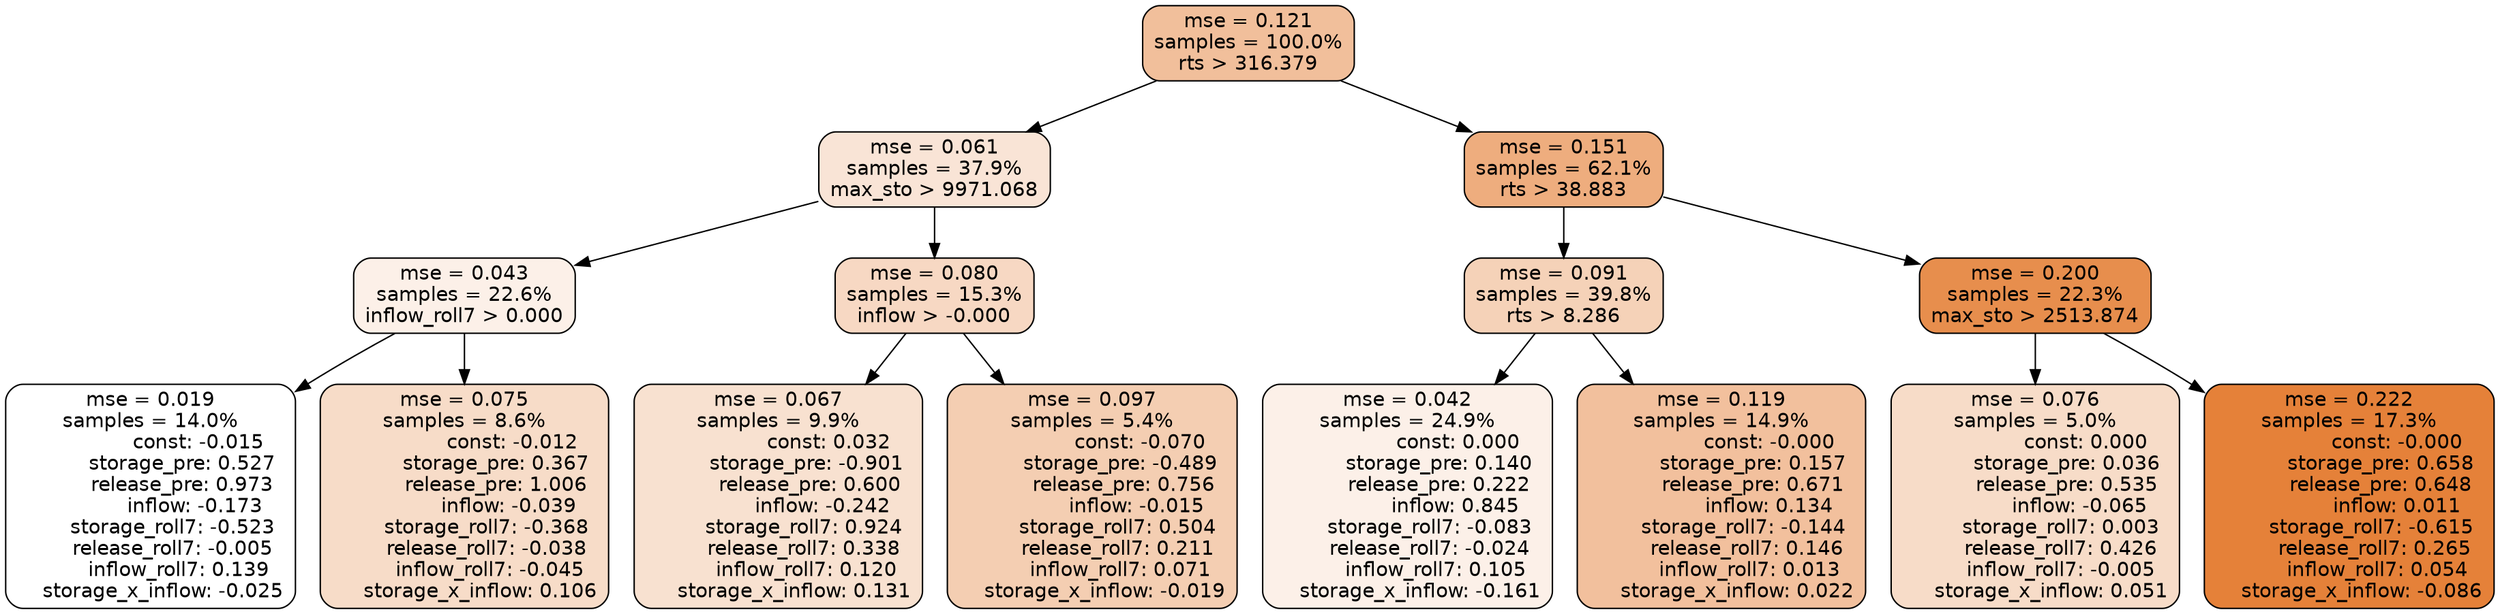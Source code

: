 digraph tree {
node [shape=rectangle, style="filled, rounded", color="black", fontname=helvetica] ;
edge [fontname=helvetica] ;
	"0" [label="mse = 0.121
samples = 100.0%
rts > 316.379", fillcolor="#f1bf9b"]
	"8" [label="mse = 0.061
samples = 37.9%
max_sto > 9971.068", fillcolor="#f9e4d6"]
	"1" [label="mse = 0.151
samples = 62.1%
rts > 38.883", fillcolor="#eead7e"]
	"9" [label="mse = 0.043
samples = 22.6%
inflow_roll7 > 0.000", fillcolor="#fcf0e8"]
	"12" [label="mse = 0.080
samples = 15.3%
inflow > -0.000", fillcolor="#f7d8c3"]
	"2" [label="mse = 0.091
samples = 39.8%
rts > 8.286", fillcolor="#f5d2b8"]
	"5" [label="mse = 0.200
samples = 22.3%
max_sto > 2513.874", fillcolor="#e78e4d"]
	"10" [label="mse = 0.019
samples = 14.0%
               const: -0.015
          storage_pre: 0.527
          release_pre: 0.973
              inflow: -0.173
       storage_roll7: -0.523
       release_roll7: -0.005
         inflow_roll7: 0.139
    storage_x_inflow: -0.025", fillcolor="#ffffff"]
	"11" [label="mse = 0.075
samples = 8.6%
               const: -0.012
          storage_pre: 0.367
          release_pre: 1.006
              inflow: -0.039
       storage_roll7: -0.368
       release_roll7: -0.038
        inflow_roll7: -0.045
     storage_x_inflow: 0.106", fillcolor="#f7dcc8"]
	"13" [label="mse = 0.067
samples = 9.9%
                const: 0.032
         storage_pre: -0.901
          release_pre: 0.600
              inflow: -0.242
        storage_roll7: 0.924
        release_roll7: 0.338
         inflow_roll7: 0.120
     storage_x_inflow: 0.131", fillcolor="#f8e1d0"]
	"14" [label="mse = 0.097
samples = 5.4%
               const: -0.070
         storage_pre: -0.489
          release_pre: 0.756
              inflow: -0.015
        storage_roll7: 0.504
        release_roll7: 0.211
         inflow_roll7: 0.071
    storage_x_inflow: -0.019", fillcolor="#f4ceb2"]
	"3" [label="mse = 0.042
samples = 24.9%
                const: 0.000
          storage_pre: 0.140
          release_pre: 0.222
               inflow: 0.845
       storage_roll7: -0.083
       release_roll7: -0.024
         inflow_roll7: 0.105
    storage_x_inflow: -0.161", fillcolor="#fcf0e8"]
	"4" [label="mse = 0.119
samples = 14.9%
               const: -0.000
          storage_pre: 0.157
          release_pre: 0.671
               inflow: 0.134
       storage_roll7: -0.144
        release_roll7: 0.146
         inflow_roll7: 0.013
     storage_x_inflow: 0.022", fillcolor="#f2c09d"]
	"7" [label="mse = 0.076
samples = 5.0%
                const: 0.000
          storage_pre: 0.036
          release_pre: 0.535
              inflow: -0.065
        storage_roll7: 0.003
        release_roll7: 0.426
        inflow_roll7: -0.005
     storage_x_inflow: 0.051", fillcolor="#f7dcc8"]
	"6" [label="mse = 0.222
samples = 17.3%
               const: -0.000
          storage_pre: 0.658
          release_pre: 0.648
               inflow: 0.011
       storage_roll7: -0.615
        release_roll7: 0.265
         inflow_roll7: 0.054
    storage_x_inflow: -0.086", fillcolor="#e58139"]

	"0" -> "1"
	"0" -> "8"
	"8" -> "9"
	"8" -> "12"
	"1" -> "2"
	"1" -> "5"
	"9" -> "10"
	"9" -> "11"
	"12" -> "13"
	"12" -> "14"
	"2" -> "3"
	"2" -> "4"
	"5" -> "6"
	"5" -> "7"
}